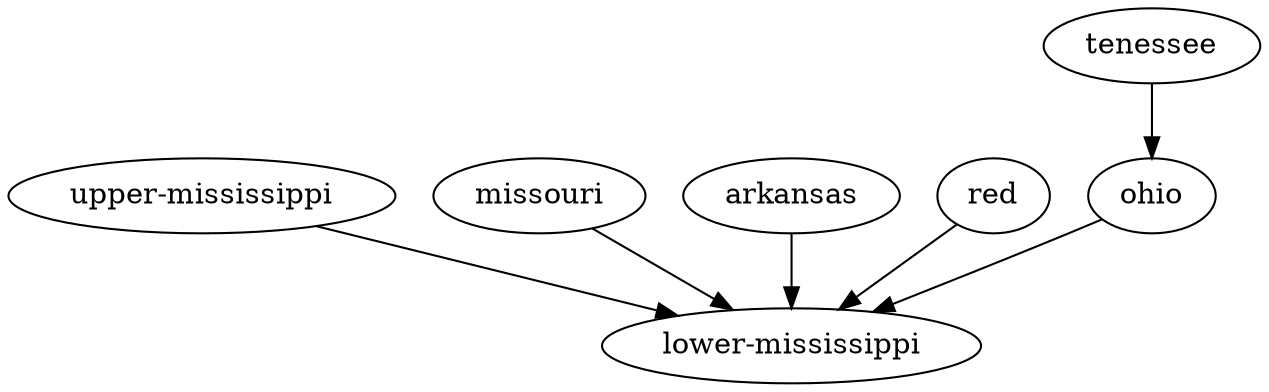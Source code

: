 digraph network {

"upper-mississippi" -> "lower-mississippi"
"missouri" -> "lower-mississippi"
"arkansas" -> "lower-mississippi"
"red" -> "lower-mississippi"
"ohio" -> "lower-mississippi"
"tenessee" -> "ohio"
}
